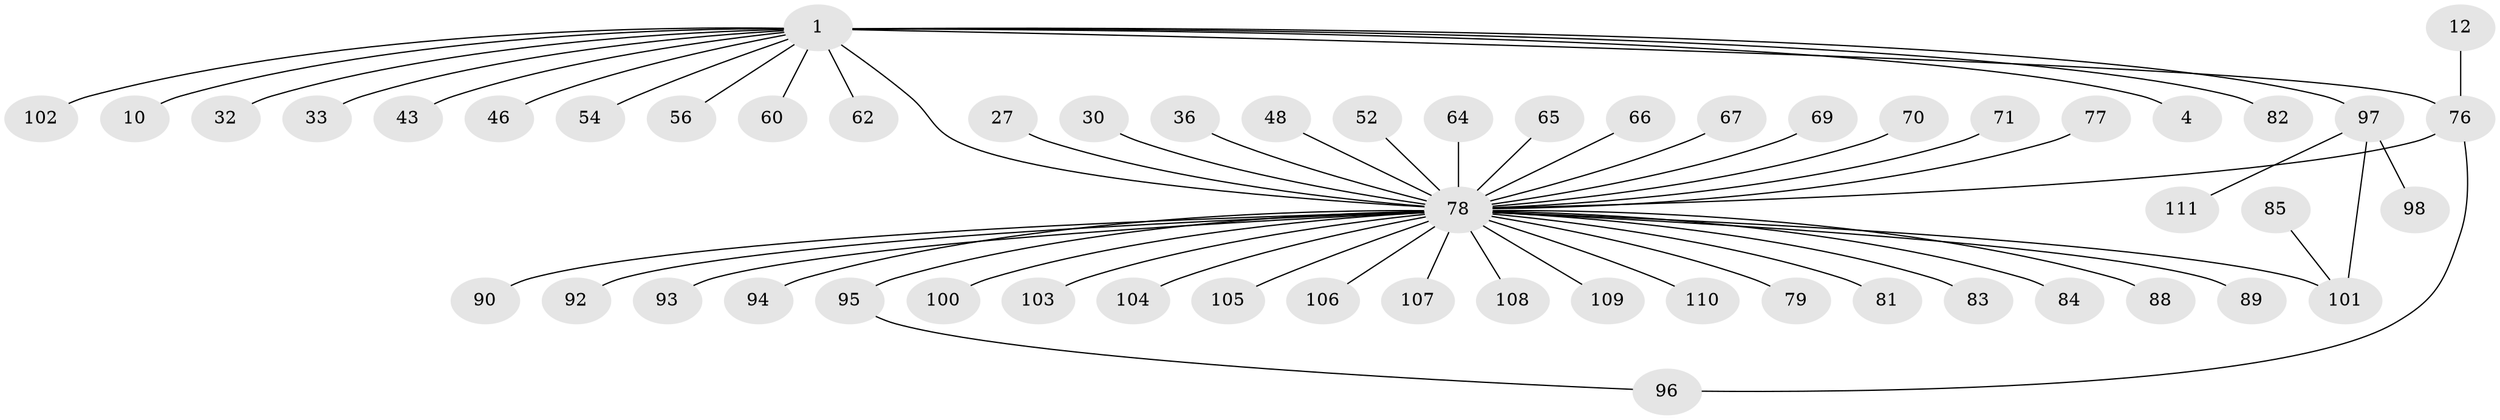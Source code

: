 // original degree distribution, {18: 0.009009009009009009, 5: 0.036036036036036036, 1: 0.6216216216216216, 12: 0.009009009009009009, 4: 0.036036036036036036, 15: 0.009009009009009009, 7: 0.009009009009009009, 2: 0.22522522522522523, 9: 0.009009009009009009, 13: 0.009009009009009009, 3: 0.02702702702702703}
// Generated by graph-tools (version 1.1) at 2025/48/03/09/25 04:48:27]
// undirected, 55 vertices, 57 edges
graph export_dot {
graph [start="1"]
  node [color=gray90,style=filled];
  1;
  4;
  10;
  12;
  27;
  30;
  32 [super="+15"];
  33;
  36;
  43;
  46;
  48;
  52;
  54;
  56;
  60;
  62;
  64 [super="+23+24+39+59"];
  65 [super="+21+51"];
  66;
  67;
  69;
  70;
  71;
  76 [super="+3"];
  77;
  78 [super="+5+37+16+28+25+29+22+47+49+44+11"];
  79;
  81;
  82;
  83;
  84;
  85;
  88 [super="+31+41+57+58"];
  89;
  90;
  92 [super="+40"];
  93;
  94 [super="+75"];
  95;
  96;
  97 [super="+80+61+91"];
  98;
  100;
  101 [super="+99+87"];
  102 [super="+73+86"];
  103 [super="+55"];
  104 [super="+53"];
  105;
  106;
  107;
  108;
  109;
  110;
  111;
  1 -- 4;
  1 -- 10;
  1 -- 33;
  1 -- 43;
  1 -- 46;
  1 -- 54;
  1 -- 56;
  1 -- 60;
  1 -- 62;
  1 -- 76 [weight=2];
  1 -- 82;
  1 -- 78 [weight=3];
  1 -- 32;
  1 -- 97;
  1 -- 102;
  12 -- 76;
  27 -- 78;
  30 -- 78;
  36 -- 78;
  48 -- 78;
  52 -- 78;
  64 -- 78;
  65 -- 78;
  66 -- 78;
  67 -- 78;
  69 -- 78;
  70 -- 78;
  71 -- 78;
  76 -- 96;
  76 -- 78;
  77 -- 78;
  78 -- 81;
  78 -- 95;
  78 -- 89;
  78 -- 106 [weight=2];
  78 -- 108;
  78 -- 109;
  78 -- 84;
  78 -- 105;
  78 -- 101 [weight=3];
  78 -- 107;
  78 -- 110;
  78 -- 79;
  78 -- 83;
  78 -- 88;
  78 -- 90;
  78 -- 92;
  78 -- 93;
  78 -- 100;
  78 -- 104;
  78 -- 103;
  78 -- 94;
  85 -- 101;
  95 -- 96;
  97 -- 98;
  97 -- 101;
  97 -- 111;
}
